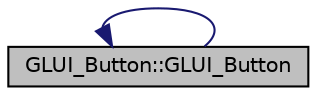 digraph "GLUI_Button::GLUI_Button"
{
  edge [fontname="Helvetica",fontsize="10",labelfontname="Helvetica",labelfontsize="10"];
  node [fontname="Helvetica",fontsize="10",shape=record];
  rankdir="LR";
  Node1 [label="GLUI_Button::GLUI_Button",height=0.2,width=0.4,color="black", fillcolor="grey75", style="filled", fontcolor="black"];
  Node1 -> Node1 [dir="back",color="midnightblue",fontsize="10",style="solid"];
}
